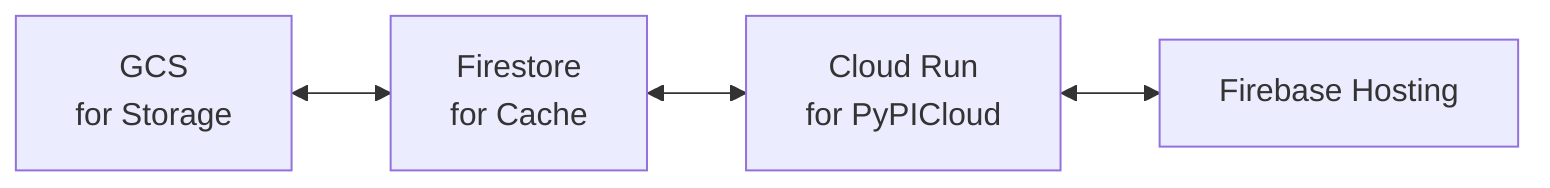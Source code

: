 flowchart LR;
    Storage["GCS<br>for Storage"]
    Cache["Firestore<br>for Cache"]
    PyPICloud["Cloud Run<br>for PyPICloud"]
    Firebase["Firebase Hosting"]

    Storage <--> Cache <--> PyPICloud <--> Firebase